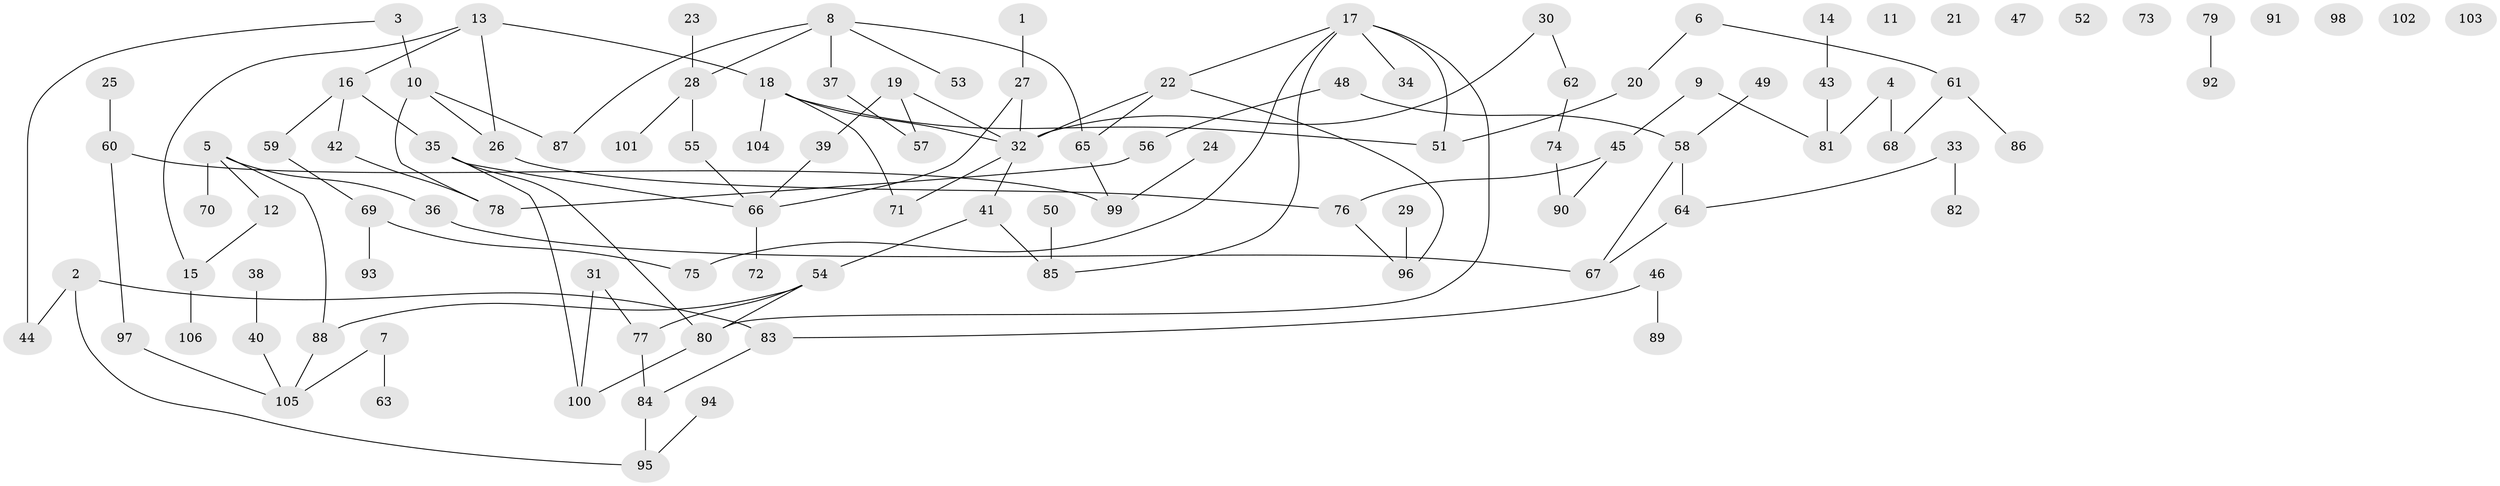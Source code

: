 // Generated by graph-tools (version 1.1) at 2025/25/03/09/25 03:25:24]
// undirected, 106 vertices, 118 edges
graph export_dot {
graph [start="1"]
  node [color=gray90,style=filled];
  1;
  2;
  3;
  4;
  5;
  6;
  7;
  8;
  9;
  10;
  11;
  12;
  13;
  14;
  15;
  16;
  17;
  18;
  19;
  20;
  21;
  22;
  23;
  24;
  25;
  26;
  27;
  28;
  29;
  30;
  31;
  32;
  33;
  34;
  35;
  36;
  37;
  38;
  39;
  40;
  41;
  42;
  43;
  44;
  45;
  46;
  47;
  48;
  49;
  50;
  51;
  52;
  53;
  54;
  55;
  56;
  57;
  58;
  59;
  60;
  61;
  62;
  63;
  64;
  65;
  66;
  67;
  68;
  69;
  70;
  71;
  72;
  73;
  74;
  75;
  76;
  77;
  78;
  79;
  80;
  81;
  82;
  83;
  84;
  85;
  86;
  87;
  88;
  89;
  90;
  91;
  92;
  93;
  94;
  95;
  96;
  97;
  98;
  99;
  100;
  101;
  102;
  103;
  104;
  105;
  106;
  1 -- 27;
  2 -- 44;
  2 -- 83;
  2 -- 95;
  3 -- 10;
  3 -- 44;
  4 -- 68;
  4 -- 81;
  5 -- 12;
  5 -- 36;
  5 -- 70;
  5 -- 88;
  6 -- 20;
  6 -- 61;
  7 -- 63;
  7 -- 105;
  8 -- 28;
  8 -- 37;
  8 -- 53;
  8 -- 65;
  8 -- 87;
  9 -- 45;
  9 -- 81;
  10 -- 26;
  10 -- 78;
  10 -- 87;
  12 -- 15;
  13 -- 15;
  13 -- 16;
  13 -- 18;
  13 -- 26;
  14 -- 43;
  15 -- 106;
  16 -- 35;
  16 -- 42;
  16 -- 59;
  17 -- 22;
  17 -- 34;
  17 -- 51;
  17 -- 75;
  17 -- 80;
  17 -- 85;
  18 -- 32;
  18 -- 51;
  18 -- 71;
  18 -- 104;
  19 -- 32;
  19 -- 39;
  19 -- 57;
  20 -- 51;
  22 -- 32;
  22 -- 65;
  22 -- 96;
  23 -- 28;
  24 -- 99;
  25 -- 60;
  26 -- 76;
  27 -- 32;
  27 -- 66;
  28 -- 55;
  28 -- 101;
  29 -- 96;
  30 -- 32;
  30 -- 62;
  31 -- 77;
  31 -- 100;
  32 -- 41;
  32 -- 71;
  33 -- 64;
  33 -- 82;
  35 -- 66;
  35 -- 80;
  35 -- 100;
  36 -- 67;
  37 -- 57;
  38 -- 40;
  39 -- 66;
  40 -- 105;
  41 -- 54;
  41 -- 85;
  42 -- 78;
  43 -- 81;
  45 -- 76;
  45 -- 90;
  46 -- 83;
  46 -- 89;
  48 -- 56;
  48 -- 58;
  49 -- 58;
  50 -- 85;
  54 -- 77;
  54 -- 80;
  54 -- 88;
  55 -- 66;
  56 -- 78;
  58 -- 64;
  58 -- 67;
  59 -- 69;
  60 -- 97;
  60 -- 99;
  61 -- 68;
  61 -- 86;
  62 -- 74;
  64 -- 67;
  65 -- 99;
  66 -- 72;
  69 -- 75;
  69 -- 93;
  74 -- 90;
  76 -- 96;
  77 -- 84;
  79 -- 92;
  80 -- 100;
  83 -- 84;
  84 -- 95;
  88 -- 105;
  94 -- 95;
  97 -- 105;
}
